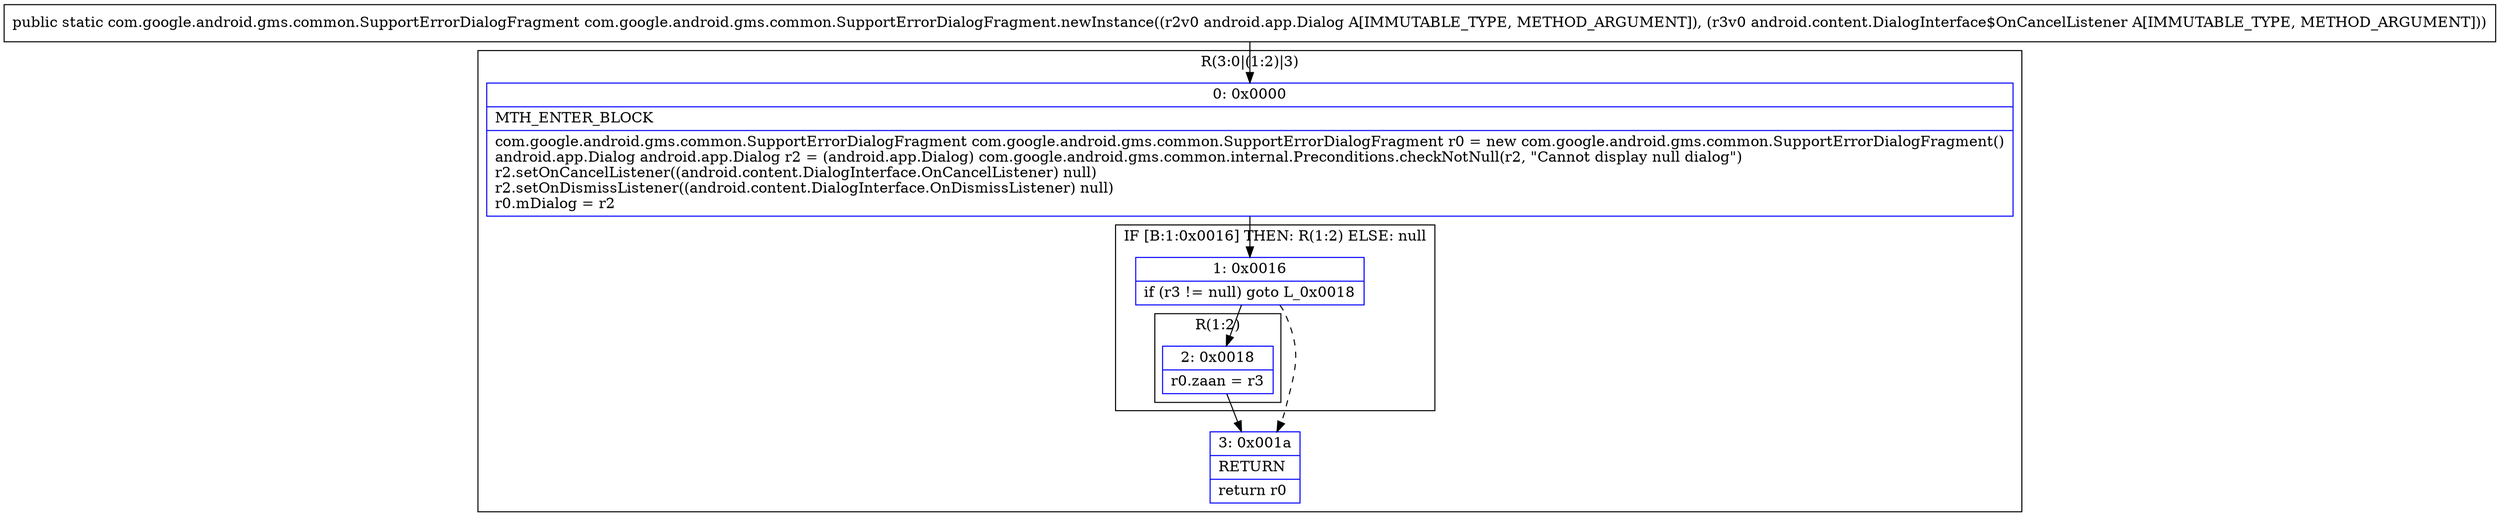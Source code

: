 digraph "CFG forcom.google.android.gms.common.SupportErrorDialogFragment.newInstance(Landroid\/app\/Dialog;Landroid\/content\/DialogInterface$OnCancelListener;)Lcom\/google\/android\/gms\/common\/SupportErrorDialogFragment;" {
subgraph cluster_Region_1075220092 {
label = "R(3:0|(1:2)|3)";
node [shape=record,color=blue];
Node_0 [shape=record,label="{0\:\ 0x0000|MTH_ENTER_BLOCK\l|com.google.android.gms.common.SupportErrorDialogFragment com.google.android.gms.common.SupportErrorDialogFragment r0 = new com.google.android.gms.common.SupportErrorDialogFragment()\landroid.app.Dialog android.app.Dialog r2 = (android.app.Dialog) com.google.android.gms.common.internal.Preconditions.checkNotNull(r2, \"Cannot display null dialog\")\lr2.setOnCancelListener((android.content.DialogInterface.OnCancelListener) null)\lr2.setOnDismissListener((android.content.DialogInterface.OnDismissListener) null)\lr0.mDialog = r2\l}"];
subgraph cluster_IfRegion_1003354831 {
label = "IF [B:1:0x0016] THEN: R(1:2) ELSE: null";
node [shape=record,color=blue];
Node_1 [shape=record,label="{1\:\ 0x0016|if (r3 != null) goto L_0x0018\l}"];
subgraph cluster_Region_1814642161 {
label = "R(1:2)";
node [shape=record,color=blue];
Node_2 [shape=record,label="{2\:\ 0x0018|r0.zaan = r3\l}"];
}
}
Node_3 [shape=record,label="{3\:\ 0x001a|RETURN\l|return r0\l}"];
}
MethodNode[shape=record,label="{public static com.google.android.gms.common.SupportErrorDialogFragment com.google.android.gms.common.SupportErrorDialogFragment.newInstance((r2v0 android.app.Dialog A[IMMUTABLE_TYPE, METHOD_ARGUMENT]), (r3v0 android.content.DialogInterface$OnCancelListener A[IMMUTABLE_TYPE, METHOD_ARGUMENT])) }"];
MethodNode -> Node_0;
Node_0 -> Node_1;
Node_1 -> Node_2;
Node_1 -> Node_3[style=dashed];
Node_2 -> Node_3;
}

